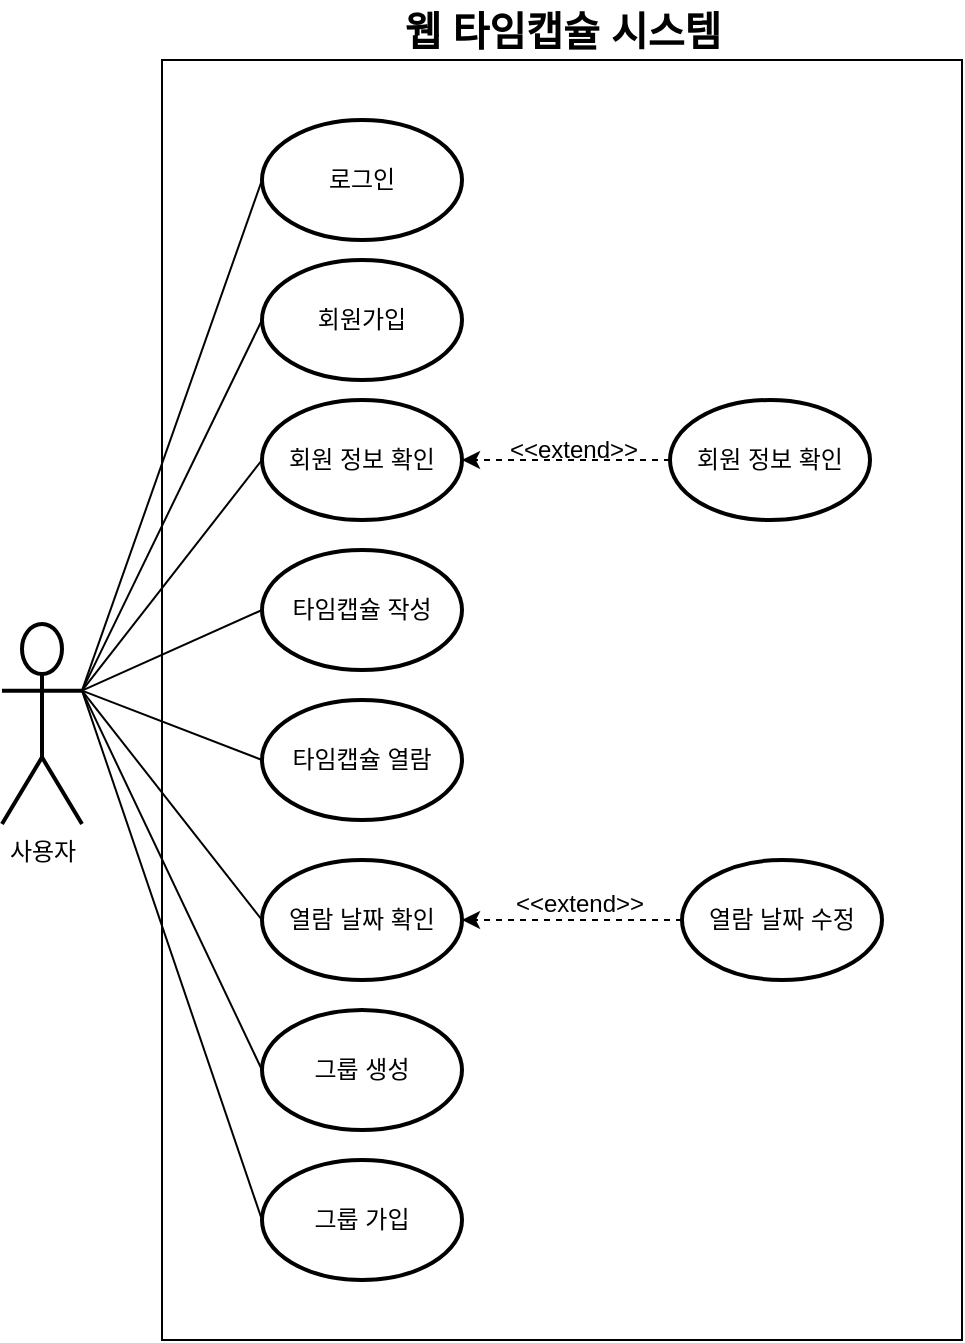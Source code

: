 <mxfile version="18.1.1" type="device"><diagram id="dQXnwyOJyEH1aEpp02NJ" name="Page-1"><mxGraphModel dx="780" dy="785" grid="1" gridSize="10" guides="1" tooltips="1" connect="1" arrows="1" fold="1" page="1" pageScale="1" pageWidth="827" pageHeight="1169" background="#ffffff" math="0" shadow="0"><root><mxCell id="0"/><mxCell id="1" parent="0"/><mxCell id="RTsXzKIZy5njsRJazLLy-1" value="" style="rounded=0;whiteSpace=wrap;html=1;" parent="1" vertex="1"><mxGeometry x="160" y="80" width="400" height="640" as="geometry"/></mxCell><mxCell id="RTsXzKIZy5njsRJazLLy-2" value="사용자" style="shape=umlActor;verticalLabelPosition=bottom;verticalAlign=top;html=1;outlineConnect=0;strokeWidth=2;" parent="1" vertex="1"><mxGeometry x="80" y="362" width="40" height="100" as="geometry"/></mxCell><mxCell id="RTsXzKIZy5njsRJazLLy-3" value="로그인" style="ellipse;whiteSpace=wrap;html=1;strokeWidth=2;" parent="1" vertex="1"><mxGeometry x="210" y="110" width="100" height="60" as="geometry"/></mxCell><mxCell id="RTsXzKIZy5njsRJazLLy-4" value="회원가입" style="ellipse;whiteSpace=wrap;html=1;strokeWidth=2;" parent="1" vertex="1"><mxGeometry x="210" y="180" width="100" height="60" as="geometry"/></mxCell><mxCell id="RTsXzKIZy5njsRJazLLy-5" value="타임캡슐 작성" style="ellipse;whiteSpace=wrap;html=1;strokeWidth=2;" parent="1" vertex="1"><mxGeometry x="210" y="325" width="100" height="60" as="geometry"/></mxCell><mxCell id="RTsXzKIZy5njsRJazLLy-6" value="타임캡슐 열람" style="ellipse;whiteSpace=wrap;html=1;strokeWidth=2;" parent="1" vertex="1"><mxGeometry x="210" y="400" width="100" height="60" as="geometry"/></mxCell><mxCell id="RTsXzKIZy5njsRJazLLy-7" value="그룹 생성" style="ellipse;whiteSpace=wrap;html=1;strokeWidth=2;" parent="1" vertex="1"><mxGeometry x="210" y="555" width="100" height="60" as="geometry"/></mxCell><mxCell id="RTsXzKIZy5njsRJazLLy-8" value="그룹 가입" style="ellipse;whiteSpace=wrap;html=1;strokeWidth=2;" parent="1" vertex="1"><mxGeometry x="210" y="630" width="100" height="60" as="geometry"/></mxCell><mxCell id="RTsXzKIZy5njsRJazLLy-9" value="열람 날짜 확인" style="ellipse;whiteSpace=wrap;html=1;strokeWidth=2;" parent="1" vertex="1"><mxGeometry x="210" y="480" width="100" height="60" as="geometry"/></mxCell><mxCell id="RTsXzKIZy5njsRJazLLy-11" style="edgeStyle=orthogonalEdgeStyle;rounded=0;orthogonalLoop=1;jettySize=auto;html=1;entryX=1;entryY=0.5;entryDx=0;entryDy=0;dashed=1;" parent="1" source="RTsXzKIZy5njsRJazLLy-10" target="RTsXzKIZy5njsRJazLLy-9" edge="1"><mxGeometry relative="1" as="geometry"/></mxCell><mxCell id="RTsXzKIZy5njsRJazLLy-10" value="열람 날짜 수정" style="ellipse;whiteSpace=wrap;html=1;strokeWidth=2;" parent="1" vertex="1"><mxGeometry x="420" y="480" width="100" height="60" as="geometry"/></mxCell><mxCell id="RTsXzKIZy5njsRJazLLy-13" value="&amp;lt;&amp;lt;extend&amp;gt;&amp;gt;" style="text;html=1;strokeColor=none;fillColor=none;align=center;verticalAlign=middle;whiteSpace=wrap;rounded=0;" parent="1" vertex="1"><mxGeometry x="339" y="487" width="60" height="30" as="geometry"/></mxCell><mxCell id="RTsXzKIZy5njsRJazLLy-16" value="" style="endArrow=none;html=1;rounded=0;exitX=1;exitY=0.333;exitDx=0;exitDy=0;exitPerimeter=0;entryX=0;entryY=0.5;entryDx=0;entryDy=0;" parent="1" source="RTsXzKIZy5njsRJazLLy-2" target="RTsXzKIZy5njsRJazLLy-3" edge="1"><mxGeometry width="50" height="50" relative="1" as="geometry"><mxPoint x="300" y="420" as="sourcePoint"/><mxPoint x="350" y="370" as="targetPoint"/></mxGeometry></mxCell><mxCell id="RTsXzKIZy5njsRJazLLy-17" value="" style="endArrow=none;html=1;rounded=0;exitX=1;exitY=0.333;exitDx=0;exitDy=0;exitPerimeter=0;entryX=0;entryY=0.5;entryDx=0;entryDy=0;" parent="1" source="RTsXzKIZy5njsRJazLLy-2" target="RTsXzKIZy5njsRJazLLy-4" edge="1"><mxGeometry width="50" height="50" relative="1" as="geometry"><mxPoint x="130" y="323.333" as="sourcePoint"/><mxPoint x="220" y="150" as="targetPoint"/></mxGeometry></mxCell><mxCell id="RTsXzKIZy5njsRJazLLy-18" value="" style="endArrow=none;html=1;rounded=0;exitX=1;exitY=0.333;exitDx=0;exitDy=0;exitPerimeter=0;entryX=0;entryY=0.5;entryDx=0;entryDy=0;" parent="1" source="RTsXzKIZy5njsRJazLLy-2" target="RTsXzKIZy5njsRJazLLy-5" edge="1"><mxGeometry width="50" height="50" relative="1" as="geometry"><mxPoint x="130" y="323.333" as="sourcePoint"/><mxPoint x="220" y="220" as="targetPoint"/></mxGeometry></mxCell><mxCell id="RTsXzKIZy5njsRJazLLy-19" value="" style="endArrow=none;html=1;rounded=0;exitX=1;exitY=0.333;exitDx=0;exitDy=0;exitPerimeter=0;entryX=0;entryY=0.5;entryDx=0;entryDy=0;" parent="1" source="RTsXzKIZy5njsRJazLLy-2" target="RTsXzKIZy5njsRJazLLy-6" edge="1"><mxGeometry width="50" height="50" relative="1" as="geometry"><mxPoint x="130" y="323.333" as="sourcePoint"/><mxPoint x="220" y="290" as="targetPoint"/></mxGeometry></mxCell><mxCell id="RTsXzKIZy5njsRJazLLy-20" value="" style="endArrow=none;html=1;rounded=0;exitX=1;exitY=0.333;exitDx=0;exitDy=0;exitPerimeter=0;entryX=0;entryY=0.5;entryDx=0;entryDy=0;" parent="1" source="RTsXzKIZy5njsRJazLLy-2" target="RTsXzKIZy5njsRJazLLy-9" edge="1"><mxGeometry width="50" height="50" relative="1" as="geometry"><mxPoint x="130" y="323.333" as="sourcePoint"/><mxPoint x="220" y="360" as="targetPoint"/></mxGeometry></mxCell><mxCell id="RTsXzKIZy5njsRJazLLy-21" value="" style="endArrow=none;html=1;rounded=0;exitX=1;exitY=0.333;exitDx=0;exitDy=0;exitPerimeter=0;entryX=0;entryY=0.5;entryDx=0;entryDy=0;" parent="1" source="RTsXzKIZy5njsRJazLLy-2" target="RTsXzKIZy5njsRJazLLy-7" edge="1"><mxGeometry width="50" height="50" relative="1" as="geometry"><mxPoint x="130" y="323.333" as="sourcePoint"/><mxPoint x="220" y="430" as="targetPoint"/></mxGeometry></mxCell><mxCell id="RTsXzKIZy5njsRJazLLy-22" value="" style="endArrow=none;html=1;rounded=0;exitX=1;exitY=0.333;exitDx=0;exitDy=0;exitPerimeter=0;entryX=0;entryY=0.5;entryDx=0;entryDy=0;" parent="1" source="RTsXzKIZy5njsRJazLLy-2" target="RTsXzKIZy5njsRJazLLy-8" edge="1"><mxGeometry width="50" height="50" relative="1" as="geometry"><mxPoint x="130" y="323.333" as="sourcePoint"/><mxPoint x="220" y="510" as="targetPoint"/></mxGeometry></mxCell><mxCell id="RTsXzKIZy5njsRJazLLy-24" value="회원 정보 확인" style="ellipse;whiteSpace=wrap;html=1;strokeWidth=2;" parent="1" vertex="1"><mxGeometry x="210" y="250" width="100" height="60" as="geometry"/></mxCell><mxCell id="RTsXzKIZy5njsRJazLLy-25" value="" style="endArrow=none;html=1;rounded=0;exitX=1;exitY=0.333;exitDx=0;exitDy=0;exitPerimeter=0;entryX=0;entryY=0.5;entryDx=0;entryDy=0;" parent="1" source="RTsXzKIZy5njsRJazLLy-2" target="RTsXzKIZy5njsRJazLLy-24" edge="1"><mxGeometry width="50" height="50" relative="1" as="geometry"><mxPoint x="130" y="323.333" as="sourcePoint"/><mxPoint x="220" y="220" as="targetPoint"/></mxGeometry></mxCell><mxCell id="RTsXzKIZy5njsRJazLLy-27" style="edgeStyle=orthogonalEdgeStyle;rounded=0;orthogonalLoop=1;jettySize=auto;html=1;entryX=1;entryY=0.5;entryDx=0;entryDy=0;dashed=1;" parent="1" source="RTsXzKIZy5njsRJazLLy-26" target="RTsXzKIZy5njsRJazLLy-24" edge="1"><mxGeometry relative="1" as="geometry"/></mxCell><mxCell id="RTsXzKIZy5njsRJazLLy-26" value="회원 정보 확인" style="ellipse;whiteSpace=wrap;html=1;strokeWidth=2;" parent="1" vertex="1"><mxGeometry x="414" y="250" width="100" height="60" as="geometry"/></mxCell><mxCell id="RTsXzKIZy5njsRJazLLy-28" value="&amp;lt;&amp;lt;extend&amp;gt;&amp;gt;" style="text;html=1;strokeColor=none;fillColor=none;align=center;verticalAlign=middle;whiteSpace=wrap;rounded=0;" parent="1" vertex="1"><mxGeometry x="336" y="260" width="60" height="30" as="geometry"/></mxCell><mxCell id="RTsXzKIZy5njsRJazLLy-29" value="웹 타임캡슐 시스템" style="text;html=1;strokeColor=none;fillColor=none;align=center;verticalAlign=middle;whiteSpace=wrap;rounded=0;fontSize=20;fontStyle=1" parent="1" vertex="1"><mxGeometry x="273" y="50" width="175" height="30" as="geometry"/></mxCell></root></mxGraphModel></diagram></mxfile>